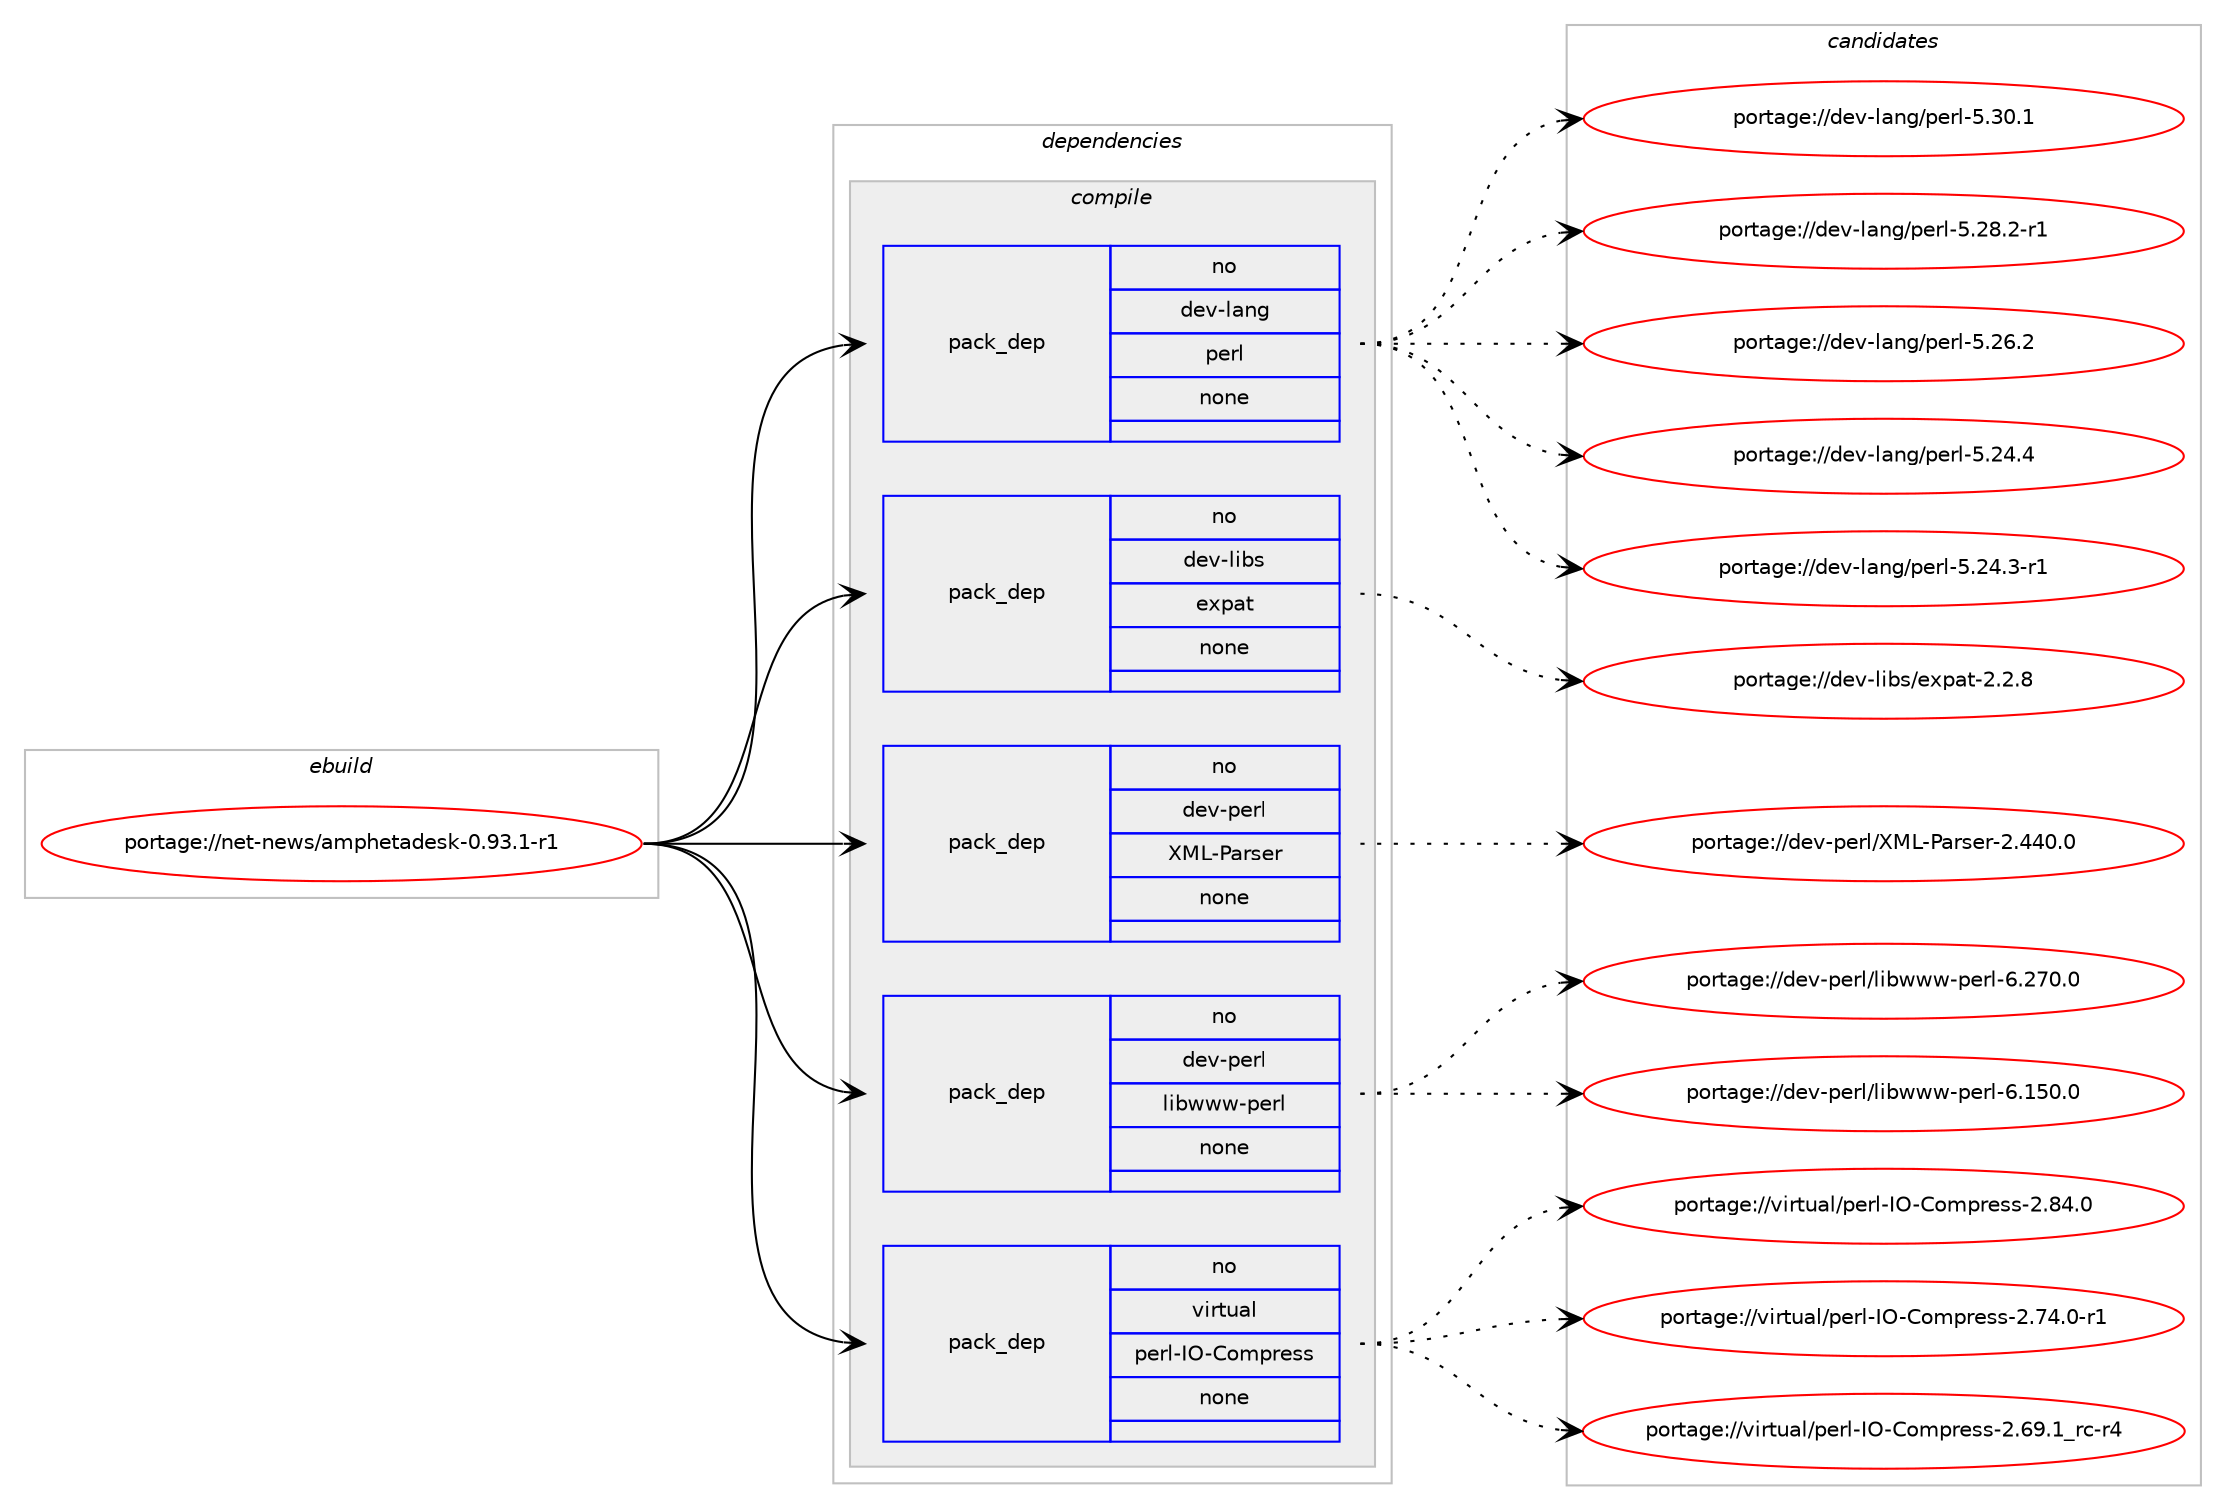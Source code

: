 digraph prolog {

# *************
# Graph options
# *************

newrank=true;
concentrate=true;
compound=true;
graph [rankdir=LR,fontname=Helvetica,fontsize=10,ranksep=1.5];#, ranksep=2.5, nodesep=0.2];
edge  [arrowhead=vee];
node  [fontname=Helvetica,fontsize=10];

# **********
# The ebuild
# **********

subgraph cluster_leftcol {
color=gray;
rank=same;
label=<<i>ebuild</i>>;
id [label="portage://net-news/amphetadesk-0.93.1-r1", color=red, width=4, href="../net-news/amphetadesk-0.93.1-r1.svg"];
}

# ****************
# The dependencies
# ****************

subgraph cluster_midcol {
color=gray;
label=<<i>dependencies</i>>;
subgraph cluster_compile {
fillcolor="#eeeeee";
style=filled;
label=<<i>compile</i>>;
subgraph pack558 {
dependency798 [label=<<TABLE BORDER="0" CELLBORDER="1" CELLSPACING="0" CELLPADDING="4" WIDTH="220"><TR><TD ROWSPAN="6" CELLPADDING="30">pack_dep</TD></TR><TR><TD WIDTH="110">no</TD></TR><TR><TD>dev-lang</TD></TR><TR><TD>perl</TD></TR><TR><TD>none</TD></TR><TR><TD></TD></TR></TABLE>>, shape=none, color=blue];
}
id:e -> dependency798:w [weight=20,style="solid",arrowhead="vee"];
subgraph pack559 {
dependency799 [label=<<TABLE BORDER="0" CELLBORDER="1" CELLSPACING="0" CELLPADDING="4" WIDTH="220"><TR><TD ROWSPAN="6" CELLPADDING="30">pack_dep</TD></TR><TR><TD WIDTH="110">no</TD></TR><TR><TD>dev-libs</TD></TR><TR><TD>expat</TD></TR><TR><TD>none</TD></TR><TR><TD></TD></TR></TABLE>>, shape=none, color=blue];
}
id:e -> dependency799:w [weight=20,style="solid",arrowhead="vee"];
subgraph pack560 {
dependency800 [label=<<TABLE BORDER="0" CELLBORDER="1" CELLSPACING="0" CELLPADDING="4" WIDTH="220"><TR><TD ROWSPAN="6" CELLPADDING="30">pack_dep</TD></TR><TR><TD WIDTH="110">no</TD></TR><TR><TD>dev-perl</TD></TR><TR><TD>XML-Parser</TD></TR><TR><TD>none</TD></TR><TR><TD></TD></TR></TABLE>>, shape=none, color=blue];
}
id:e -> dependency800:w [weight=20,style="solid",arrowhead="vee"];
subgraph pack561 {
dependency801 [label=<<TABLE BORDER="0" CELLBORDER="1" CELLSPACING="0" CELLPADDING="4" WIDTH="220"><TR><TD ROWSPAN="6" CELLPADDING="30">pack_dep</TD></TR><TR><TD WIDTH="110">no</TD></TR><TR><TD>dev-perl</TD></TR><TR><TD>libwww-perl</TD></TR><TR><TD>none</TD></TR><TR><TD></TD></TR></TABLE>>, shape=none, color=blue];
}
id:e -> dependency801:w [weight=20,style="solid",arrowhead="vee"];
subgraph pack562 {
dependency802 [label=<<TABLE BORDER="0" CELLBORDER="1" CELLSPACING="0" CELLPADDING="4" WIDTH="220"><TR><TD ROWSPAN="6" CELLPADDING="30">pack_dep</TD></TR><TR><TD WIDTH="110">no</TD></TR><TR><TD>virtual</TD></TR><TR><TD>perl-IO-Compress</TD></TR><TR><TD>none</TD></TR><TR><TD></TD></TR></TABLE>>, shape=none, color=blue];
}
id:e -> dependency802:w [weight=20,style="solid",arrowhead="vee"];
}
subgraph cluster_compileandrun {
fillcolor="#eeeeee";
style=filled;
label=<<i>compile and run</i>>;
}
subgraph cluster_run {
fillcolor="#eeeeee";
style=filled;
label=<<i>run</i>>;
}
}

# **************
# The candidates
# **************

subgraph cluster_choices {
rank=same;
color=gray;
label=<<i>candidates</i>>;

subgraph choice558 {
color=black;
nodesep=1;
choiceportage10010111845108971101034711210111410845534651484649 [label="portage://dev-lang/perl-5.30.1", color=red, width=4,href="../dev-lang/perl-5.30.1.svg"];
choiceportage100101118451089711010347112101114108455346505646504511449 [label="portage://dev-lang/perl-5.28.2-r1", color=red, width=4,href="../dev-lang/perl-5.28.2-r1.svg"];
choiceportage10010111845108971101034711210111410845534650544650 [label="portage://dev-lang/perl-5.26.2", color=red, width=4,href="../dev-lang/perl-5.26.2.svg"];
choiceportage10010111845108971101034711210111410845534650524652 [label="portage://dev-lang/perl-5.24.4", color=red, width=4,href="../dev-lang/perl-5.24.4.svg"];
choiceportage100101118451089711010347112101114108455346505246514511449 [label="portage://dev-lang/perl-5.24.3-r1", color=red, width=4,href="../dev-lang/perl-5.24.3-r1.svg"];
dependency798:e -> choiceportage10010111845108971101034711210111410845534651484649:w [style=dotted,weight="100"];
dependency798:e -> choiceportage100101118451089711010347112101114108455346505646504511449:w [style=dotted,weight="100"];
dependency798:e -> choiceportage10010111845108971101034711210111410845534650544650:w [style=dotted,weight="100"];
dependency798:e -> choiceportage10010111845108971101034711210111410845534650524652:w [style=dotted,weight="100"];
dependency798:e -> choiceportage100101118451089711010347112101114108455346505246514511449:w [style=dotted,weight="100"];
}
subgraph choice559 {
color=black;
nodesep=1;
choiceportage10010111845108105981154710112011297116455046504656 [label="portage://dev-libs/expat-2.2.8", color=red, width=4,href="../dev-libs/expat-2.2.8.svg"];
dependency799:e -> choiceportage10010111845108105981154710112011297116455046504656:w [style=dotted,weight="100"];
}
subgraph choice560 {
color=black;
nodesep=1;
choiceportage10010111845112101114108478877764580971141151011144550465252484648 [label="portage://dev-perl/XML-Parser-2.440.0", color=red, width=4,href="../dev-perl/XML-Parser-2.440.0.svg"];
dependency800:e -> choiceportage10010111845112101114108478877764580971141151011144550465252484648:w [style=dotted,weight="100"];
}
subgraph choice561 {
color=black;
nodesep=1;
choiceportage100101118451121011141084710810598119119119451121011141084554465055484648 [label="portage://dev-perl/libwww-perl-6.270.0", color=red, width=4,href="../dev-perl/libwww-perl-6.270.0.svg"];
choiceportage100101118451121011141084710810598119119119451121011141084554464953484648 [label="portage://dev-perl/libwww-perl-6.150.0", color=red, width=4,href="../dev-perl/libwww-perl-6.150.0.svg"];
dependency801:e -> choiceportage100101118451121011141084710810598119119119451121011141084554465055484648:w [style=dotted,weight="100"];
dependency801:e -> choiceportage100101118451121011141084710810598119119119451121011141084554464953484648:w [style=dotted,weight="100"];
}
subgraph choice562 {
color=black;
nodesep=1;
choiceportage1181051141161179710847112101114108457379456711110911211410111511545504656524648 [label="portage://virtual/perl-IO-Compress-2.84.0", color=red, width=4,href="../virtual/perl-IO-Compress-2.84.0.svg"];
choiceportage11810511411611797108471121011141084573794567111109112114101115115455046555246484511449 [label="portage://virtual/perl-IO-Compress-2.74.0-r1", color=red, width=4,href="../virtual/perl-IO-Compress-2.74.0-r1.svg"];
choiceportage118105114116117971084711210111410845737945671111091121141011151154550465457464995114994511452 [label="portage://virtual/perl-IO-Compress-2.69.1_rc-r4", color=red, width=4,href="../virtual/perl-IO-Compress-2.69.1_rc-r4.svg"];
dependency802:e -> choiceportage1181051141161179710847112101114108457379456711110911211410111511545504656524648:w [style=dotted,weight="100"];
dependency802:e -> choiceportage11810511411611797108471121011141084573794567111109112114101115115455046555246484511449:w [style=dotted,weight="100"];
dependency802:e -> choiceportage118105114116117971084711210111410845737945671111091121141011151154550465457464995114994511452:w [style=dotted,weight="100"];
}
}

}
